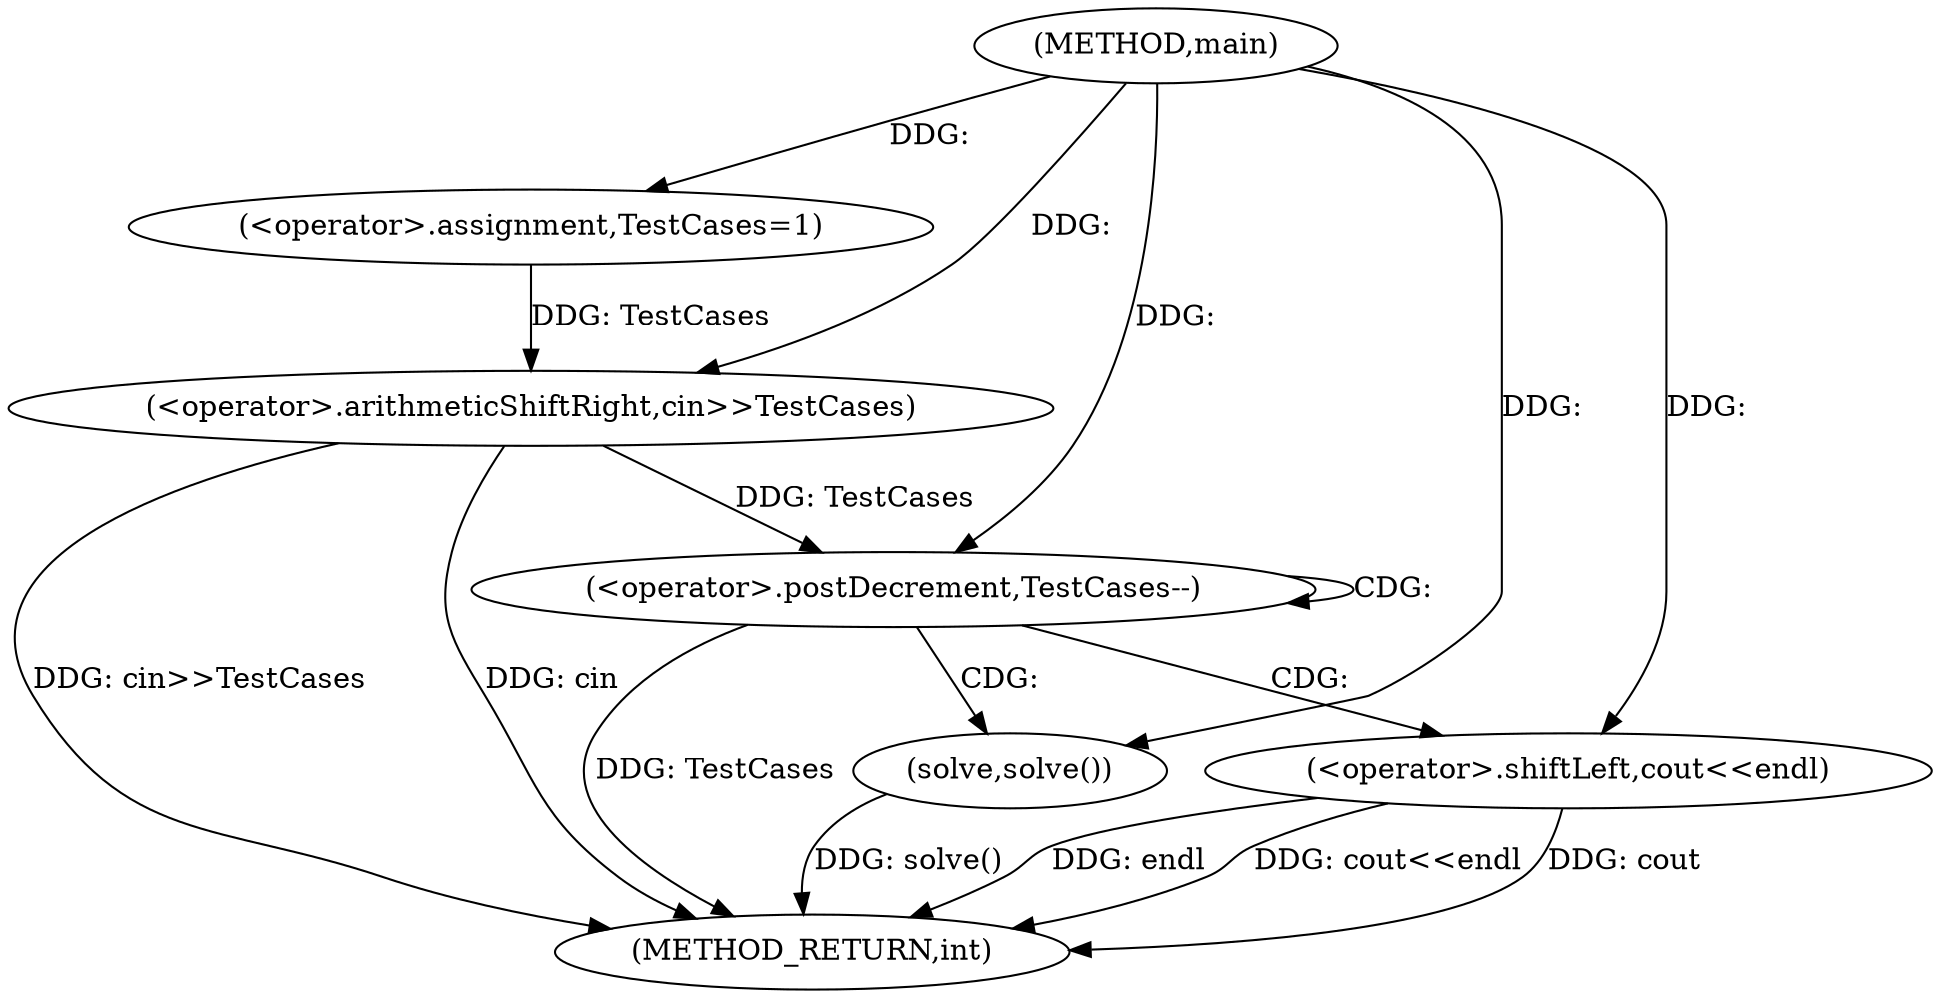 digraph "main" {  
"1000181" [label = "(METHOD,main)" ]
"1000198" [label = "(METHOD_RETURN,int)" ]
"1000184" [label = "(<operator>.assignment,TestCases=1)" ]
"1000187" [label = "(<operator>.arithmeticShiftRight,cin>>TestCases)" ]
"1000191" [label = "(<operator>.postDecrement,TestCases--)" ]
"1000194" [label = "(solve,solve())" ]
"1000195" [label = "(<operator>.shiftLeft,cout<<endl)" ]
  "1000187" -> "1000198"  [ label = "DDG: cin>>TestCases"] 
  "1000191" -> "1000198"  [ label = "DDG: TestCases"] 
  "1000194" -> "1000198"  [ label = "DDG: solve()"] 
  "1000195" -> "1000198"  [ label = "DDG: endl"] 
  "1000195" -> "1000198"  [ label = "DDG: cout<<endl"] 
  "1000187" -> "1000198"  [ label = "DDG: cin"] 
  "1000195" -> "1000198"  [ label = "DDG: cout"] 
  "1000181" -> "1000184"  [ label = "DDG: "] 
  "1000181" -> "1000187"  [ label = "DDG: "] 
  "1000184" -> "1000187"  [ label = "DDG: TestCases"] 
  "1000187" -> "1000191"  [ label = "DDG: TestCases"] 
  "1000181" -> "1000191"  [ label = "DDG: "] 
  "1000181" -> "1000194"  [ label = "DDG: "] 
  "1000181" -> "1000195"  [ label = "DDG: "] 
  "1000191" -> "1000195"  [ label = "CDG: "] 
  "1000191" -> "1000191"  [ label = "CDG: "] 
  "1000191" -> "1000194"  [ label = "CDG: "] 
}
